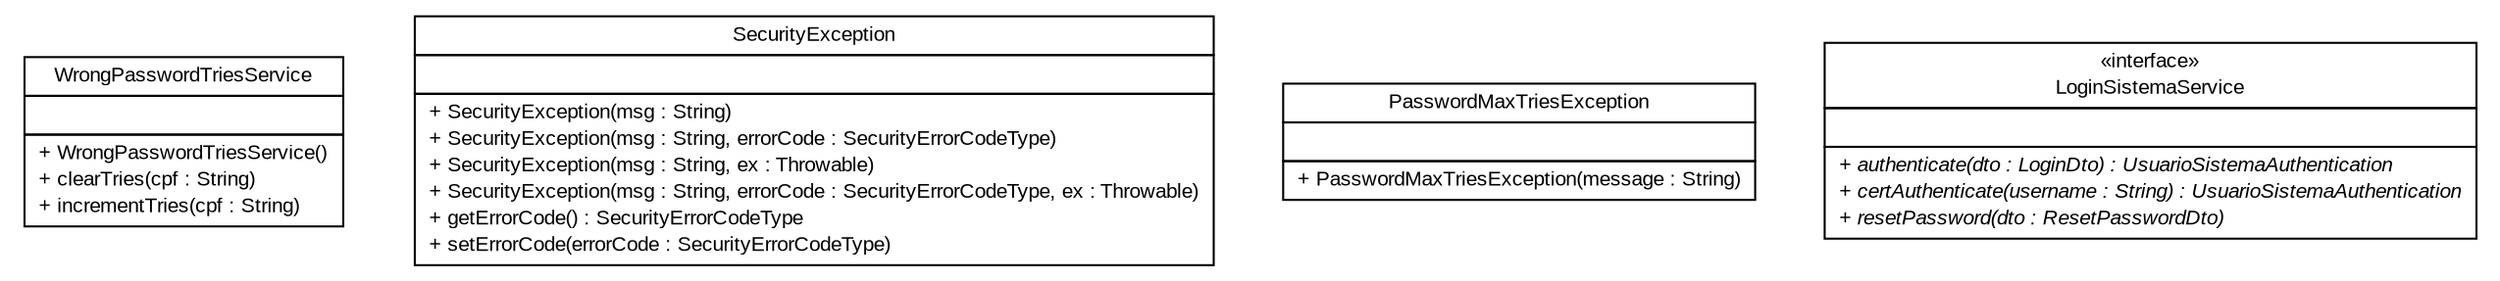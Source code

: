 #!/usr/local/bin/dot
#
# Class diagram 
# Generated by UMLGraph version R5_6 (http://www.umlgraph.org/)
#

digraph G {
	edge [fontname="arial",fontsize=10,labelfontname="arial",labelfontsize=10];
	node [fontname="arial",fontsize=10,shape=plaintext];
	nodesep=0.25;
	ranksep=0.5;
	// br.gov.to.sefaz.seg.business.authentication.service.WrongPasswordTriesService
	c1474 [label=<<table title="br.gov.to.sefaz.seg.business.authentication.service.WrongPasswordTriesService" border="0" cellborder="1" cellspacing="0" cellpadding="2" port="p" href="./WrongPasswordTriesService.html">
		<tr><td><table border="0" cellspacing="0" cellpadding="1">
<tr><td align="center" balign="center"> WrongPasswordTriesService </td></tr>
		</table></td></tr>
		<tr><td><table border="0" cellspacing="0" cellpadding="1">
<tr><td align="left" balign="left">  </td></tr>
		</table></td></tr>
		<tr><td><table border="0" cellspacing="0" cellpadding="1">
<tr><td align="left" balign="left"> + WrongPasswordTriesService() </td></tr>
<tr><td align="left" balign="left"> + clearTries(cpf : String) </td></tr>
<tr><td align="left" balign="left"> + incrementTries(cpf : String) </td></tr>
		</table></td></tr>
		</table>>, URL="./WrongPasswordTriesService.html", fontname="arial", fontcolor="black", fontsize=10.0];
	// br.gov.to.sefaz.seg.business.authentication.service.SecurityException
	c1475 [label=<<table title="br.gov.to.sefaz.seg.business.authentication.service.SecurityException" border="0" cellborder="1" cellspacing="0" cellpadding="2" port="p" href="./SecurityException.html">
		<tr><td><table border="0" cellspacing="0" cellpadding="1">
<tr><td align="center" balign="center"> SecurityException </td></tr>
		</table></td></tr>
		<tr><td><table border="0" cellspacing="0" cellpadding="1">
<tr><td align="left" balign="left">  </td></tr>
		</table></td></tr>
		<tr><td><table border="0" cellspacing="0" cellpadding="1">
<tr><td align="left" balign="left"> + SecurityException(msg : String) </td></tr>
<tr><td align="left" balign="left"> + SecurityException(msg : String, errorCode : SecurityErrorCodeType) </td></tr>
<tr><td align="left" balign="left"> + SecurityException(msg : String, ex : Throwable) </td></tr>
<tr><td align="left" balign="left"> + SecurityException(msg : String, errorCode : SecurityErrorCodeType, ex : Throwable) </td></tr>
<tr><td align="left" balign="left"> + getErrorCode() : SecurityErrorCodeType </td></tr>
<tr><td align="left" balign="left"> + setErrorCode(errorCode : SecurityErrorCodeType) </td></tr>
		</table></td></tr>
		</table>>, URL="./SecurityException.html", fontname="arial", fontcolor="black", fontsize=10.0];
	// br.gov.to.sefaz.seg.business.authentication.service.PasswordMaxTriesException
	c1476 [label=<<table title="br.gov.to.sefaz.seg.business.authentication.service.PasswordMaxTriesException" border="0" cellborder="1" cellspacing="0" cellpadding="2" port="p" href="./PasswordMaxTriesException.html">
		<tr><td><table border="0" cellspacing="0" cellpadding="1">
<tr><td align="center" balign="center"> PasswordMaxTriesException </td></tr>
		</table></td></tr>
		<tr><td><table border="0" cellspacing="0" cellpadding="1">
<tr><td align="left" balign="left">  </td></tr>
		</table></td></tr>
		<tr><td><table border="0" cellspacing="0" cellpadding="1">
<tr><td align="left" balign="left"> + PasswordMaxTriesException(message : String) </td></tr>
		</table></td></tr>
		</table>>, URL="./PasswordMaxTriesException.html", fontname="arial", fontcolor="black", fontsize=10.0];
	// br.gov.to.sefaz.seg.business.authentication.service.LoginSistemaService
	c1477 [label=<<table title="br.gov.to.sefaz.seg.business.authentication.service.LoginSistemaService" border="0" cellborder="1" cellspacing="0" cellpadding="2" port="p" href="./LoginSistemaService.html">
		<tr><td><table border="0" cellspacing="0" cellpadding="1">
<tr><td align="center" balign="center"> &#171;interface&#187; </td></tr>
<tr><td align="center" balign="center"> LoginSistemaService </td></tr>
		</table></td></tr>
		<tr><td><table border="0" cellspacing="0" cellpadding="1">
<tr><td align="left" balign="left">  </td></tr>
		</table></td></tr>
		<tr><td><table border="0" cellspacing="0" cellpadding="1">
<tr><td align="left" balign="left"><font face="arial italic" point-size="10.0"> + authenticate(dto : LoginDto) : UsuarioSistemaAuthentication </font></td></tr>
<tr><td align="left" balign="left"><font face="arial italic" point-size="10.0"> + certAuthenticate(username : String) : UsuarioSistemaAuthentication </font></td></tr>
<tr><td align="left" balign="left"><font face="arial italic" point-size="10.0"> + resetPassword(dto : ResetPasswordDto) </font></td></tr>
		</table></td></tr>
		</table>>, URL="./LoginSistemaService.html", fontname="arial", fontcolor="black", fontsize=10.0];
}

